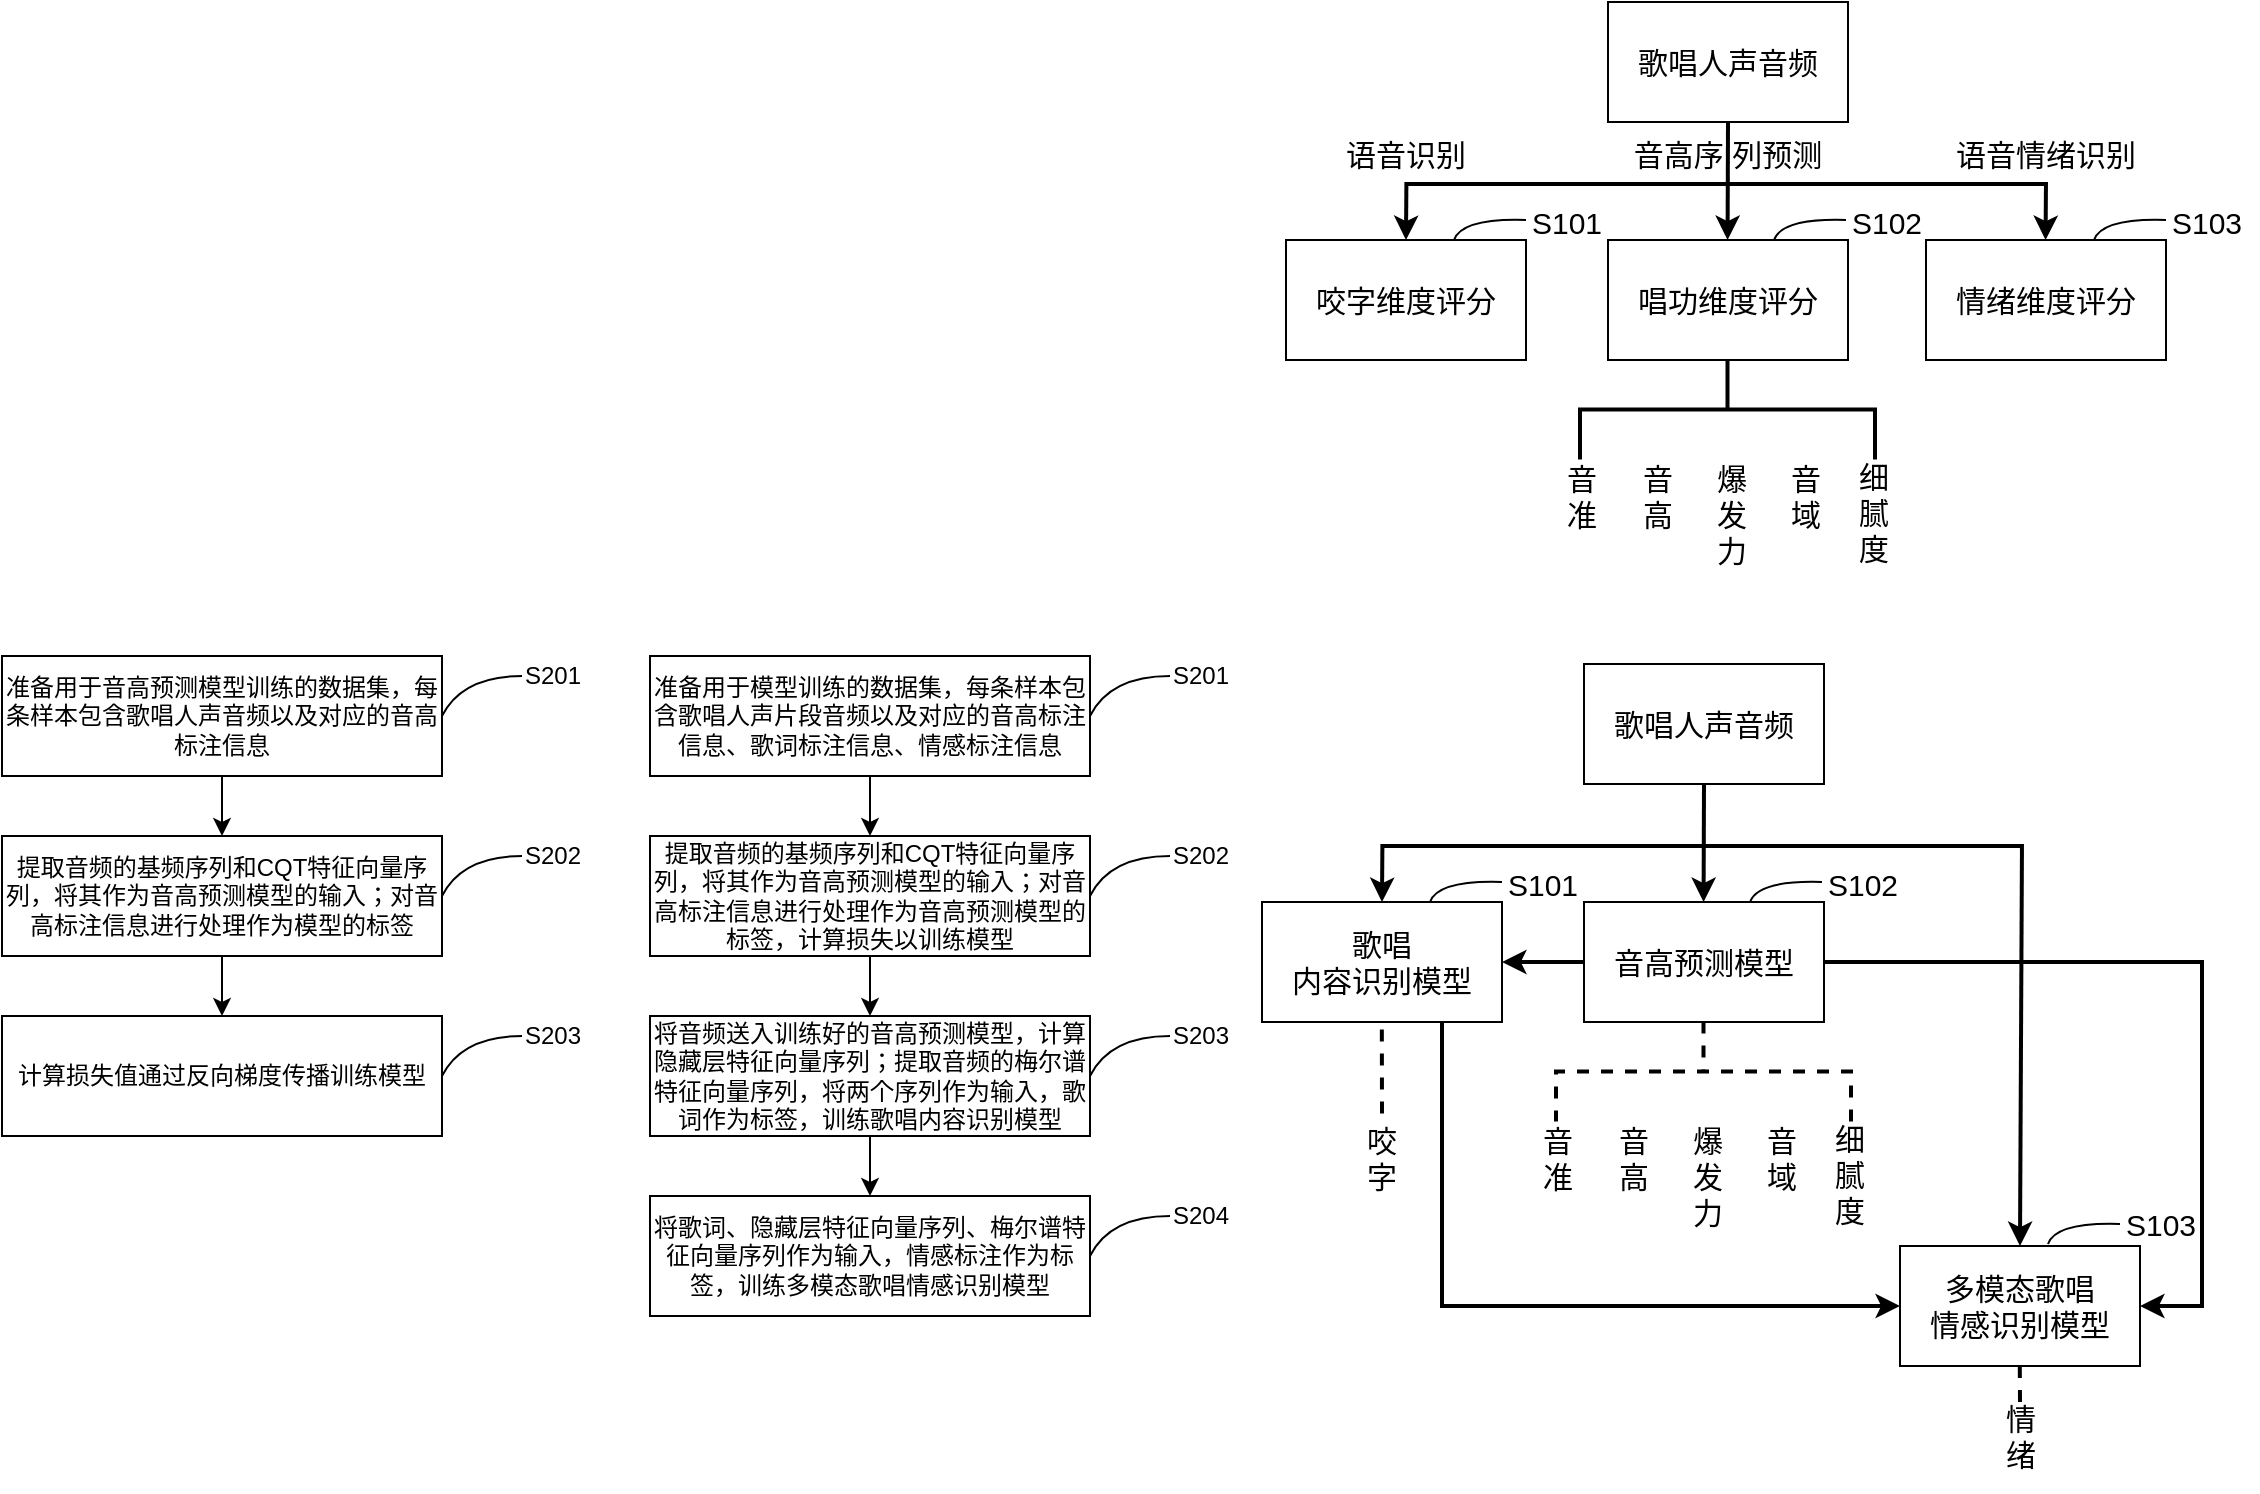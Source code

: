 <mxfile version="24.7.12">
  <diagram name="第 1 页" id="n1hpXf85z6GkrUY4EOpw">
    <mxGraphModel dx="1389" dy="512" grid="1" gridSize="10" guides="1" tooltips="1" connect="1" arrows="1" fold="1" page="0" pageScale="1" pageWidth="827" pageHeight="1169" math="0" shadow="0">
      <root>
        <mxCell id="0" />
        <mxCell id="1" parent="0" />
        <mxCell id="-YQCoGYBrYwNQmezE0NH-1" value="歌唱人声音频" style="rounded=1;whiteSpace=wrap;html=1;fontSize=15;arcSize=0;" parent="1" vertex="1">
          <mxGeometry x="661" y="61" width="120" height="60" as="geometry" />
        </mxCell>
        <mxCell id="-YQCoGYBrYwNQmezE0NH-10" value="音高序 列预测" style="text;html=1;align=center;verticalAlign=middle;whiteSpace=wrap;rounded=0;fontSize=15;" parent="1" vertex="1">
          <mxGeometry x="646" y="122" width="150" height="30" as="geometry" />
        </mxCell>
        <mxCell id="-YQCoGYBrYwNQmezE0NH-12" value="语音识别" style="text;html=1;align=center;verticalAlign=middle;whiteSpace=wrap;rounded=0;fontSize=15;" parent="1" vertex="1">
          <mxGeometry x="485" y="122" width="150" height="30" as="geometry" />
        </mxCell>
        <mxCell id="-YQCoGYBrYwNQmezE0NH-13" value="语音情绪识别" style="text;html=1;align=center;verticalAlign=middle;whiteSpace=wrap;rounded=0;strokeWidth=1;fontSize=15;" parent="1" vertex="1">
          <mxGeometry x="805" y="122" width="150" height="30" as="geometry" />
        </mxCell>
        <mxCell id="-YQCoGYBrYwNQmezE0NH-38" value="" style="endArrow=none;html=1;rounded=0;strokeWidth=2;" parent="1" edge="1">
          <mxGeometry width="50" height="50" relative="1" as="geometry">
            <mxPoint x="560" y="152" as="sourcePoint" />
            <mxPoint x="880" y="152" as="targetPoint" />
          </mxGeometry>
        </mxCell>
        <mxCell id="-YQCoGYBrYwNQmezE0NH-43" value="咬字维度评分" style="rounded=1;whiteSpace=wrap;html=1;fontSize=15;arcSize=0;" parent="1" vertex="1">
          <mxGeometry x="500" y="180" width="120" height="60" as="geometry" />
        </mxCell>
        <mxCell id="-YQCoGYBrYwNQmezE0NH-44" value="唱功维度评分" style="rounded=1;whiteSpace=wrap;html=1;fontSize=15;arcSize=0;" parent="1" vertex="1">
          <mxGeometry x="661" y="180" width="120" height="60" as="geometry" />
        </mxCell>
        <mxCell id="-YQCoGYBrYwNQmezE0NH-45" value="情绪维度评分" style="rounded=1;whiteSpace=wrap;html=1;fontSize=15;arcSize=0;" parent="1" vertex="1">
          <mxGeometry x="820" y="180" width="120" height="60" as="geometry" />
        </mxCell>
        <mxCell id="-YQCoGYBrYwNQmezE0NH-46" value="" style="endArrow=classic;html=1;rounded=0;entryX=0.5;entryY=0;entryDx=0;entryDy=0;fontSize=11;strokeWidth=2;exitX=0.5;exitY=1;exitDx=0;exitDy=0;" parent="1" source="-YQCoGYBrYwNQmezE0NH-1" edge="1">
          <mxGeometry width="50" height="50" relative="1" as="geometry">
            <mxPoint x="720.99" y="151" as="sourcePoint" />
            <mxPoint x="720.79" y="180" as="targetPoint" />
          </mxGeometry>
        </mxCell>
        <mxCell id="-YQCoGYBrYwNQmezE0NH-47" value="" style="endArrow=classic;html=1;rounded=0;entryX=0.5;entryY=0;entryDx=0;entryDy=0;fontSize=11;strokeWidth=2;exitX=0.444;exitY=1.024;exitDx=0;exitDy=0;exitPerimeter=0;" parent="1" edge="1">
          <mxGeometry width="50" height="50" relative="1" as="geometry">
            <mxPoint x="560.2" y="151" as="sourcePoint" />
            <mxPoint x="560" y="180" as="targetPoint" />
          </mxGeometry>
        </mxCell>
        <mxCell id="-YQCoGYBrYwNQmezE0NH-48" value="" style="endArrow=classic;html=1;rounded=0;entryX=0.5;entryY=0;entryDx=0;entryDy=0;fontSize=11;strokeWidth=2;exitX=0.444;exitY=1.024;exitDx=0;exitDy=0;exitPerimeter=0;" parent="1" edge="1">
          <mxGeometry width="50" height="50" relative="1" as="geometry">
            <mxPoint x="879.99" y="151" as="sourcePoint" />
            <mxPoint x="879.79" y="180" as="targetPoint" />
          </mxGeometry>
        </mxCell>
        <mxCell id="-YQCoGYBrYwNQmezE0NH-49" value="" style="strokeWidth=2;html=1;shape=mxgraph.flowchart.annotation_2;align=left;labelPosition=right;pointerEvents=1;rotation=90;" parent="1" vertex="1">
          <mxGeometry x="695.75" y="191" width="50" height="147.5" as="geometry" />
        </mxCell>
        <mxCell id="-YQCoGYBrYwNQmezE0NH-50" value="音准" style="text;html=1;align=center;verticalAlign=middle;whiteSpace=wrap;rounded=0;fontSize=15;" parent="1" vertex="1">
          <mxGeometry x="642.5" y="292.75" width="10" height="30" as="geometry" />
        </mxCell>
        <mxCell id="-YQCoGYBrYwNQmezE0NH-51" value="音高" style="text;html=1;align=center;verticalAlign=middle;whiteSpace=wrap;rounded=0;fontSize=15;" parent="1" vertex="1">
          <mxGeometry x="680.5" y="292.75" width="10" height="30" as="geometry" />
        </mxCell>
        <mxCell id="-YQCoGYBrYwNQmezE0NH-52" value="音域" style="text;html=1;align=center;verticalAlign=middle;whiteSpace=wrap;rounded=0;fontSize=15;" parent="1" vertex="1">
          <mxGeometry x="755" y="292.75" width="10" height="30" as="geometry" />
        </mxCell>
        <mxCell id="-YQCoGYBrYwNQmezE0NH-53" value="爆发力" style="text;html=1;align=center;verticalAlign=middle;whiteSpace=wrap;rounded=0;fontSize=15;" parent="1" vertex="1">
          <mxGeometry x="717.75" y="301.75" width="10" height="30" as="geometry" />
        </mxCell>
        <mxCell id="-YQCoGYBrYwNQmezE0NH-54" value="细腻度" style="text;html=1;align=center;verticalAlign=middle;whiteSpace=wrap;rounded=0;fontSize=15;" parent="1" vertex="1">
          <mxGeometry x="789" y="300.75" width="10" height="30" as="geometry" />
        </mxCell>
        <mxCell id="-YQCoGYBrYwNQmezE0NH-55" style="edgeStyle=orthogonalEdgeStyle;rounded=0;orthogonalLoop=1;jettySize=auto;html=1;exitX=0.5;exitY=1;exitDx=0;exitDy=0;entryX=0.5;entryY=0;entryDx=0;entryDy=0;" parent="1" source="-YQCoGYBrYwNQmezE0NH-56" target="-YQCoGYBrYwNQmezE0NH-58" edge="1">
          <mxGeometry relative="1" as="geometry" />
        </mxCell>
        <mxCell id="-YQCoGYBrYwNQmezE0NH-56" value="准备用于音高预测模型训练的数据集，每条样本包含歌唱人声音频以及对应的音高标注信息" style="rounded=0;whiteSpace=wrap;html=1;fontSize=12;" parent="1" vertex="1">
          <mxGeometry x="-142" y="388" width="220" height="60" as="geometry" />
        </mxCell>
        <mxCell id="-YQCoGYBrYwNQmezE0NH-57" style="edgeStyle=orthogonalEdgeStyle;rounded=0;orthogonalLoop=1;jettySize=auto;html=1;exitX=0.5;exitY=1;exitDx=0;exitDy=0;entryX=0.5;entryY=0;entryDx=0;entryDy=0;" parent="1" source="-YQCoGYBrYwNQmezE0NH-58" target="-YQCoGYBrYwNQmezE0NH-59" edge="1">
          <mxGeometry relative="1" as="geometry" />
        </mxCell>
        <mxCell id="-YQCoGYBrYwNQmezE0NH-58" value="提取音频的基频序列和CQT特征向量序列，将其作为音高预测模型的输入；对音高标注信息进行处理作为模型的标签" style="rounded=0;whiteSpace=wrap;html=1;" parent="1" vertex="1">
          <mxGeometry x="-142" y="478" width="220" height="60" as="geometry" />
        </mxCell>
        <mxCell id="-YQCoGYBrYwNQmezE0NH-59" value="计算损失值通过反向梯度传播训练模型" style="rounded=0;whiteSpace=wrap;html=1;" parent="1" vertex="1">
          <mxGeometry x="-142" y="568" width="220" height="60" as="geometry" />
        </mxCell>
        <mxCell id="-YQCoGYBrYwNQmezE0NH-65" value="" style="endArrow=none;html=1;curved=1;" parent="1" edge="1">
          <mxGeometry width="50" height="50" relative="1" as="geometry">
            <mxPoint x="78" y="418" as="sourcePoint" />
            <mxPoint x="118" y="398" as="targetPoint" />
            <Array as="points">
              <mxPoint x="88" y="398" />
            </Array>
          </mxGeometry>
        </mxCell>
        <mxCell id="-YQCoGYBrYwNQmezE0NH-66" value="S201" style="text;html=1;align=center;verticalAlign=middle;resizable=0;points=[];autosize=1;strokeColor=none;fillColor=none;" parent="1" vertex="1">
          <mxGeometry x="110" y="385" width="46" height="26" as="geometry" />
        </mxCell>
        <mxCell id="-YQCoGYBrYwNQmezE0NH-67" value="" style="endArrow=none;html=1;curved=1;" parent="1" edge="1">
          <mxGeometry width="50" height="50" relative="1" as="geometry">
            <mxPoint x="78" y="508" as="sourcePoint" />
            <mxPoint x="118" y="488" as="targetPoint" />
            <Array as="points">
              <mxPoint x="88" y="488" />
            </Array>
          </mxGeometry>
        </mxCell>
        <mxCell id="-YQCoGYBrYwNQmezE0NH-68" value="S202" style="text;html=1;align=center;verticalAlign=middle;resizable=0;points=[];autosize=1;strokeColor=none;fillColor=none;" parent="1" vertex="1">
          <mxGeometry x="110" y="475" width="46" height="26" as="geometry" />
        </mxCell>
        <mxCell id="-YQCoGYBrYwNQmezE0NH-69" value="" style="endArrow=none;html=1;curved=1;" parent="1" edge="1">
          <mxGeometry width="50" height="50" relative="1" as="geometry">
            <mxPoint x="78" y="598" as="sourcePoint" />
            <mxPoint x="118" y="578" as="targetPoint" />
            <Array as="points">
              <mxPoint x="88" y="578" />
            </Array>
          </mxGeometry>
        </mxCell>
        <mxCell id="-YQCoGYBrYwNQmezE0NH-70" value="S203" style="text;html=1;align=center;verticalAlign=middle;resizable=0;points=[];autosize=1;strokeColor=none;fillColor=none;" parent="1" vertex="1">
          <mxGeometry x="110" y="565" width="46" height="26" as="geometry" />
        </mxCell>
        <mxCell id="-YQCoGYBrYwNQmezE0NH-81" value="" style="endArrow=none;html=1;curved=1;" parent="1" edge="1">
          <mxGeometry width="50" height="50" relative="1" as="geometry">
            <mxPoint x="584" y="180" as="sourcePoint" />
            <mxPoint x="620" y="170" as="targetPoint" />
            <Array as="points">
              <mxPoint x="588" y="169" />
            </Array>
          </mxGeometry>
        </mxCell>
        <mxCell id="-YQCoGYBrYwNQmezE0NH-82" value="S101" style="text;html=1;align=center;verticalAlign=middle;resizable=0;points=[];autosize=1;strokeColor=none;fillColor=none;fontSize=15;" parent="1" vertex="1">
          <mxGeometry x="613" y="156" width="53" height="30" as="geometry" />
        </mxCell>
        <mxCell id="-YQCoGYBrYwNQmezE0NH-89" value="" style="endArrow=none;html=1;curved=1;" parent="1" edge="1">
          <mxGeometry width="50" height="50" relative="1" as="geometry">
            <mxPoint x="744" y="180" as="sourcePoint" />
            <mxPoint x="780" y="170" as="targetPoint" />
            <Array as="points">
              <mxPoint x="748" y="169" />
            </Array>
          </mxGeometry>
        </mxCell>
        <mxCell id="-YQCoGYBrYwNQmezE0NH-90" value="S102" style="text;html=1;align=center;verticalAlign=middle;resizable=0;points=[];autosize=1;strokeColor=none;fillColor=none;fontSize=15;" parent="1" vertex="1">
          <mxGeometry x="773" y="156" width="53" height="30" as="geometry" />
        </mxCell>
        <mxCell id="-YQCoGYBrYwNQmezE0NH-91" value="" style="endArrow=none;html=1;curved=1;" parent="1" edge="1">
          <mxGeometry width="50" height="50" relative="1" as="geometry">
            <mxPoint x="904" y="180" as="sourcePoint" />
            <mxPoint x="940" y="170" as="targetPoint" />
            <Array as="points">
              <mxPoint x="908" y="169" />
            </Array>
          </mxGeometry>
        </mxCell>
        <mxCell id="-YQCoGYBrYwNQmezE0NH-92" value="S103" style="text;html=1;align=center;verticalAlign=middle;resizable=0;points=[];autosize=1;strokeColor=none;fillColor=none;fontSize=15;" parent="1" vertex="1">
          <mxGeometry x="933" y="156" width="53" height="30" as="geometry" />
        </mxCell>
        <mxCell id="M3RxGdTn4VQNR711qocf-1" value="歌唱人声音频" style="rounded=1;whiteSpace=wrap;html=1;fontSize=15;arcSize=0;" vertex="1" parent="1">
          <mxGeometry x="649" y="392" width="120" height="60" as="geometry" />
        </mxCell>
        <mxCell id="M3RxGdTn4VQNR711qocf-5" value="" style="endArrow=none;html=1;rounded=0;strokeWidth=2;" edge="1" parent="1">
          <mxGeometry width="50" height="50" relative="1" as="geometry">
            <mxPoint x="548" y="483" as="sourcePoint" />
            <mxPoint x="868" y="483" as="targetPoint" />
          </mxGeometry>
        </mxCell>
        <mxCell id="M3RxGdTn4VQNR711qocf-60" style="edgeStyle=orthogonalEdgeStyle;rounded=0;orthogonalLoop=1;jettySize=auto;html=1;exitX=0.75;exitY=1;exitDx=0;exitDy=0;entryX=0;entryY=0.5;entryDx=0;entryDy=0;strokeWidth=2;" edge="1" parent="1" source="M3RxGdTn4VQNR711qocf-6" target="M3RxGdTn4VQNR711qocf-8">
          <mxGeometry relative="1" as="geometry" />
        </mxCell>
        <mxCell id="M3RxGdTn4VQNR711qocf-6" value="歌唱&lt;div&gt;&lt;span style=&quot;background-color: initial;&quot;&gt;内容识别模型&lt;/span&gt;&lt;/div&gt;" style="rounded=1;whiteSpace=wrap;html=1;fontSize=15;arcSize=0;" vertex="1" parent="1">
          <mxGeometry x="488" y="511" width="120" height="60" as="geometry" />
        </mxCell>
        <mxCell id="M3RxGdTn4VQNR711qocf-24" style="edgeStyle=orthogonalEdgeStyle;rounded=0;orthogonalLoop=1;jettySize=auto;html=1;exitX=0;exitY=0.5;exitDx=0;exitDy=0;strokeWidth=2;" edge="1" parent="1" source="M3RxGdTn4VQNR711qocf-7" target="M3RxGdTn4VQNR711qocf-6">
          <mxGeometry relative="1" as="geometry" />
        </mxCell>
        <mxCell id="M3RxGdTn4VQNR711qocf-31" style="edgeStyle=orthogonalEdgeStyle;rounded=0;orthogonalLoop=1;jettySize=auto;html=1;exitX=1;exitY=0.5;exitDx=0;exitDy=0;strokeWidth=2;entryX=1;entryY=0.5;entryDx=0;entryDy=0;" edge="1" parent="1" source="M3RxGdTn4VQNR711qocf-7" target="M3RxGdTn4VQNR711qocf-8">
          <mxGeometry relative="1" as="geometry">
            <mxPoint x="649" y="720" as="targetPoint" />
            <Array as="points">
              <mxPoint x="958" y="541" />
              <mxPoint x="958" y="713" />
            </Array>
          </mxGeometry>
        </mxCell>
        <mxCell id="M3RxGdTn4VQNR711qocf-7" value="音高预测模型" style="rounded=1;whiteSpace=wrap;html=1;fontSize=15;arcSize=0;" vertex="1" parent="1">
          <mxGeometry x="649" y="511" width="120" height="60" as="geometry" />
        </mxCell>
        <mxCell id="M3RxGdTn4VQNR711qocf-8" value="多模态歌唱&lt;div&gt;情感识别模型&lt;/div&gt;" style="rounded=1;whiteSpace=wrap;html=1;fontSize=15;arcSize=0;" vertex="1" parent="1">
          <mxGeometry x="807" y="683" width="120" height="60" as="geometry" />
        </mxCell>
        <mxCell id="M3RxGdTn4VQNR711qocf-9" value="" style="endArrow=classic;html=1;rounded=0;entryX=0.5;entryY=0;entryDx=0;entryDy=0;fontSize=11;strokeWidth=2;exitX=0.5;exitY=1;exitDx=0;exitDy=0;" edge="1" parent="1" source="M3RxGdTn4VQNR711qocf-1">
          <mxGeometry width="50" height="50" relative="1" as="geometry">
            <mxPoint x="708.99" y="482" as="sourcePoint" />
            <mxPoint x="708.79" y="511" as="targetPoint" />
          </mxGeometry>
        </mxCell>
        <mxCell id="M3RxGdTn4VQNR711qocf-10" value="" style="endArrow=classic;html=1;rounded=0;entryX=0.5;entryY=0;entryDx=0;entryDy=0;fontSize=11;strokeWidth=2;exitX=0.444;exitY=1.024;exitDx=0;exitDy=0;exitPerimeter=0;" edge="1" parent="1">
          <mxGeometry width="50" height="50" relative="1" as="geometry">
            <mxPoint x="548.2" y="482" as="sourcePoint" />
            <mxPoint x="548" y="511" as="targetPoint" />
          </mxGeometry>
        </mxCell>
        <mxCell id="M3RxGdTn4VQNR711qocf-11" value="" style="endArrow=classic;html=1;rounded=0;entryX=0.5;entryY=0;entryDx=0;entryDy=0;fontSize=11;strokeWidth=2;exitX=0.444;exitY=1.024;exitDx=0;exitDy=0;exitPerimeter=0;" edge="1" parent="1" target="M3RxGdTn4VQNR711qocf-8">
          <mxGeometry width="50" height="50" relative="1" as="geometry">
            <mxPoint x="867.99" y="482" as="sourcePoint" />
            <mxPoint x="867.79" y="511" as="targetPoint" />
          </mxGeometry>
        </mxCell>
        <mxCell id="M3RxGdTn4VQNR711qocf-12" value="" style="strokeWidth=2;html=1;shape=mxgraph.flowchart.annotation_2;align=left;labelPosition=right;pointerEvents=1;rotation=90;dashed=1;" vertex="1" parent="1">
          <mxGeometry x="683.75" y="522" width="50" height="147.5" as="geometry" />
        </mxCell>
        <mxCell id="M3RxGdTn4VQNR711qocf-13" value="音准" style="text;html=1;align=center;verticalAlign=middle;whiteSpace=wrap;rounded=0;fontSize=15;" vertex="1" parent="1">
          <mxGeometry x="630.5" y="623.75" width="10" height="30" as="geometry" />
        </mxCell>
        <mxCell id="M3RxGdTn4VQNR711qocf-14" value="音高" style="text;html=1;align=center;verticalAlign=middle;whiteSpace=wrap;rounded=0;fontSize=15;" vertex="1" parent="1">
          <mxGeometry x="668.5" y="623.75" width="10" height="30" as="geometry" />
        </mxCell>
        <mxCell id="M3RxGdTn4VQNR711qocf-15" value="音域" style="text;html=1;align=center;verticalAlign=middle;whiteSpace=wrap;rounded=0;fontSize=15;" vertex="1" parent="1">
          <mxGeometry x="743" y="623.75" width="10" height="30" as="geometry" />
        </mxCell>
        <mxCell id="M3RxGdTn4VQNR711qocf-16" value="爆发力" style="text;html=1;align=center;verticalAlign=middle;whiteSpace=wrap;rounded=0;fontSize=15;" vertex="1" parent="1">
          <mxGeometry x="705.75" y="632.75" width="10" height="30" as="geometry" />
        </mxCell>
        <mxCell id="M3RxGdTn4VQNR711qocf-17" value="细腻度" style="text;html=1;align=center;verticalAlign=middle;whiteSpace=wrap;rounded=0;fontSize=15;" vertex="1" parent="1">
          <mxGeometry x="777" y="631.75" width="10" height="30" as="geometry" />
        </mxCell>
        <mxCell id="M3RxGdTn4VQNR711qocf-18" value="" style="endArrow=none;html=1;curved=1;" edge="1" parent="1">
          <mxGeometry width="50" height="50" relative="1" as="geometry">
            <mxPoint x="572" y="511" as="sourcePoint" />
            <mxPoint x="608" y="501" as="targetPoint" />
            <Array as="points">
              <mxPoint x="576" y="500" />
            </Array>
          </mxGeometry>
        </mxCell>
        <mxCell id="M3RxGdTn4VQNR711qocf-19" value="S101" style="text;html=1;align=center;verticalAlign=middle;resizable=0;points=[];autosize=1;strokeColor=none;fillColor=none;fontSize=15;" vertex="1" parent="1">
          <mxGeometry x="601" y="487" width="53" height="30" as="geometry" />
        </mxCell>
        <mxCell id="M3RxGdTn4VQNR711qocf-20" value="" style="endArrow=none;html=1;curved=1;" edge="1" parent="1">
          <mxGeometry width="50" height="50" relative="1" as="geometry">
            <mxPoint x="732" y="511" as="sourcePoint" />
            <mxPoint x="768" y="501" as="targetPoint" />
            <Array as="points">
              <mxPoint x="736" y="500" />
            </Array>
          </mxGeometry>
        </mxCell>
        <mxCell id="M3RxGdTn4VQNR711qocf-21" value="S102" style="text;html=1;align=center;verticalAlign=middle;resizable=0;points=[];autosize=1;strokeColor=none;fillColor=none;fontSize=15;" vertex="1" parent="1">
          <mxGeometry x="761" y="487" width="53" height="30" as="geometry" />
        </mxCell>
        <mxCell id="M3RxGdTn4VQNR711qocf-22" value="" style="endArrow=none;html=1;curved=1;" edge="1" parent="1">
          <mxGeometry width="50" height="50" relative="1" as="geometry">
            <mxPoint x="881" y="682" as="sourcePoint" />
            <mxPoint x="917" y="672" as="targetPoint" />
            <Array as="points">
              <mxPoint x="885" y="671" />
            </Array>
          </mxGeometry>
        </mxCell>
        <mxCell id="M3RxGdTn4VQNR711qocf-23" value="S103" style="text;html=1;align=center;verticalAlign=middle;resizable=0;points=[];autosize=1;strokeColor=none;fillColor=none;fontSize=15;" vertex="1" parent="1">
          <mxGeometry x="910" y="657" width="53" height="30" as="geometry" />
        </mxCell>
        <mxCell id="M3RxGdTn4VQNR711qocf-27" value="" style="endArrow=none;html=1;rounded=0;entryX=0.5;entryY=1;entryDx=0;entryDy=0;strokeWidth=2;dashed=1;" edge="1" parent="1">
          <mxGeometry width="50" height="50" relative="1" as="geometry">
            <mxPoint x="548" y="616.75" as="sourcePoint" />
            <mxPoint x="547.92" y="574.75" as="targetPoint" />
          </mxGeometry>
        </mxCell>
        <mxCell id="M3RxGdTn4VQNR711qocf-28" value="咬字" style="text;html=1;align=center;verticalAlign=middle;whiteSpace=wrap;rounded=0;fontSize=15;" vertex="1" parent="1">
          <mxGeometry x="543" y="623.75" width="10" height="30" as="geometry" />
        </mxCell>
        <mxCell id="M3RxGdTn4VQNR711qocf-36" style="edgeStyle=orthogonalEdgeStyle;rounded=0;orthogonalLoop=1;jettySize=auto;html=1;exitX=0.5;exitY=1;exitDx=0;exitDy=0;entryX=0.5;entryY=0;entryDx=0;entryDy=0;" edge="1" parent="1" source="M3RxGdTn4VQNR711qocf-37" target="M3RxGdTn4VQNR711qocf-39">
          <mxGeometry relative="1" as="geometry" />
        </mxCell>
        <mxCell id="M3RxGdTn4VQNR711qocf-37" value="准备用于模型训练的数据集，每条样本包含歌唱人声片段音频以及对应的音高标注信息、歌词标注信息、情感标注信息" style="rounded=0;whiteSpace=wrap;html=1;fontSize=12;" vertex="1" parent="1">
          <mxGeometry x="182" y="388" width="220" height="60" as="geometry" />
        </mxCell>
        <mxCell id="M3RxGdTn4VQNR711qocf-38" style="edgeStyle=orthogonalEdgeStyle;rounded=0;orthogonalLoop=1;jettySize=auto;html=1;exitX=0.5;exitY=1;exitDx=0;exitDy=0;entryX=0.5;entryY=0;entryDx=0;entryDy=0;" edge="1" parent="1" source="M3RxGdTn4VQNR711qocf-39" target="M3RxGdTn4VQNR711qocf-40">
          <mxGeometry relative="1" as="geometry" />
        </mxCell>
        <mxCell id="M3RxGdTn4VQNR711qocf-39" value="提取音频的基频序列和CQT特征向量序列，将其作为音高预测模型的输入；对音高标注信息进行处理作为音高预测模型的标签，计算损失以训练模型" style="rounded=0;whiteSpace=wrap;html=1;" vertex="1" parent="1">
          <mxGeometry x="182" y="478" width="220" height="60" as="geometry" />
        </mxCell>
        <mxCell id="M3RxGdTn4VQNR711qocf-40" value="将音频送入训练好的音高预测模型，计算隐藏层特征向量序列；提取音频的梅尔谱特征向量序列，将两个序列作为输入，歌词作为标签，训练歌唱内容识别模型" style="rounded=0;whiteSpace=wrap;html=1;" vertex="1" parent="1">
          <mxGeometry x="182" y="568" width="220" height="60" as="geometry" />
        </mxCell>
        <mxCell id="M3RxGdTn4VQNR711qocf-41" value="" style="endArrow=none;html=1;curved=1;" edge="1" parent="1">
          <mxGeometry width="50" height="50" relative="1" as="geometry">
            <mxPoint x="402" y="418" as="sourcePoint" />
            <mxPoint x="442" y="398" as="targetPoint" />
            <Array as="points">
              <mxPoint x="412" y="398" />
            </Array>
          </mxGeometry>
        </mxCell>
        <mxCell id="M3RxGdTn4VQNR711qocf-42" value="S201" style="text;html=1;align=center;verticalAlign=middle;resizable=0;points=[];autosize=1;strokeColor=none;fillColor=none;" vertex="1" parent="1">
          <mxGeometry x="434" y="385" width="46" height="26" as="geometry" />
        </mxCell>
        <mxCell id="M3RxGdTn4VQNR711qocf-43" value="" style="endArrow=none;html=1;curved=1;" edge="1" parent="1">
          <mxGeometry width="50" height="50" relative="1" as="geometry">
            <mxPoint x="402" y="508" as="sourcePoint" />
            <mxPoint x="442" y="488" as="targetPoint" />
            <Array as="points">
              <mxPoint x="412" y="488" />
            </Array>
          </mxGeometry>
        </mxCell>
        <mxCell id="M3RxGdTn4VQNR711qocf-44" value="S202" style="text;html=1;align=center;verticalAlign=middle;resizable=0;points=[];autosize=1;strokeColor=none;fillColor=none;" vertex="1" parent="1">
          <mxGeometry x="434" y="475" width="46" height="26" as="geometry" />
        </mxCell>
        <mxCell id="M3RxGdTn4VQNR711qocf-45" value="" style="endArrow=none;html=1;curved=1;" edge="1" parent="1">
          <mxGeometry width="50" height="50" relative="1" as="geometry">
            <mxPoint x="402" y="598" as="sourcePoint" />
            <mxPoint x="442" y="578" as="targetPoint" />
            <Array as="points">
              <mxPoint x="412" y="578" />
            </Array>
          </mxGeometry>
        </mxCell>
        <mxCell id="M3RxGdTn4VQNR711qocf-46" value="S203" style="text;html=1;align=center;verticalAlign=middle;resizable=0;points=[];autosize=1;strokeColor=none;fillColor=none;" vertex="1" parent="1">
          <mxGeometry x="434" y="565" width="46" height="26" as="geometry" />
        </mxCell>
        <mxCell id="M3RxGdTn4VQNR711qocf-53" style="edgeStyle=orthogonalEdgeStyle;rounded=0;orthogonalLoop=1;jettySize=auto;html=1;exitX=0.5;exitY=1;exitDx=0;exitDy=0;entryX=0.5;entryY=0;entryDx=0;entryDy=0;" edge="1" parent="1" target="M3RxGdTn4VQNR711qocf-54">
          <mxGeometry relative="1" as="geometry">
            <mxPoint x="292" y="628" as="sourcePoint" />
          </mxGeometry>
        </mxCell>
        <mxCell id="M3RxGdTn4VQNR711qocf-54" value="将歌词、隐藏层特征向量序列、梅尔谱特征向量序列作为输入，情感标注作为标签，训练多模态歌唱情感识别模型" style="rounded=0;whiteSpace=wrap;html=1;" vertex="1" parent="1">
          <mxGeometry x="182" y="658" width="220" height="60" as="geometry" />
        </mxCell>
        <mxCell id="M3RxGdTn4VQNR711qocf-55" value="" style="endArrow=none;html=1;curved=1;" edge="1" parent="1">
          <mxGeometry width="50" height="50" relative="1" as="geometry">
            <mxPoint x="402" y="688" as="sourcePoint" />
            <mxPoint x="442" y="668" as="targetPoint" />
            <Array as="points">
              <mxPoint x="412" y="668" />
            </Array>
          </mxGeometry>
        </mxCell>
        <mxCell id="M3RxGdTn4VQNR711qocf-56" value="S204" style="text;html=1;align=center;verticalAlign=middle;resizable=0;points=[];autosize=1;strokeColor=none;fillColor=none;" vertex="1" parent="1">
          <mxGeometry x="432" y="653" width="50" height="30" as="geometry" />
        </mxCell>
        <mxCell id="M3RxGdTn4VQNR711qocf-61" value="" style="endArrow=none;html=1;rounded=0;entryX=0.5;entryY=1;entryDx=0;entryDy=0;strokeWidth=2;dashed=1;" edge="1" parent="1">
          <mxGeometry width="50" height="50" relative="1" as="geometry">
            <mxPoint x="867" y="761" as="sourcePoint" />
            <mxPoint x="866.89" y="742" as="targetPoint" />
          </mxGeometry>
        </mxCell>
        <mxCell id="M3RxGdTn4VQNR711qocf-62" value="情绪" style="text;html=1;align=center;verticalAlign=middle;whiteSpace=wrap;rounded=0;fontSize=15;" vertex="1" parent="1">
          <mxGeometry x="856.5" y="750" width="21" height="56" as="geometry" />
        </mxCell>
      </root>
    </mxGraphModel>
  </diagram>
</mxfile>
